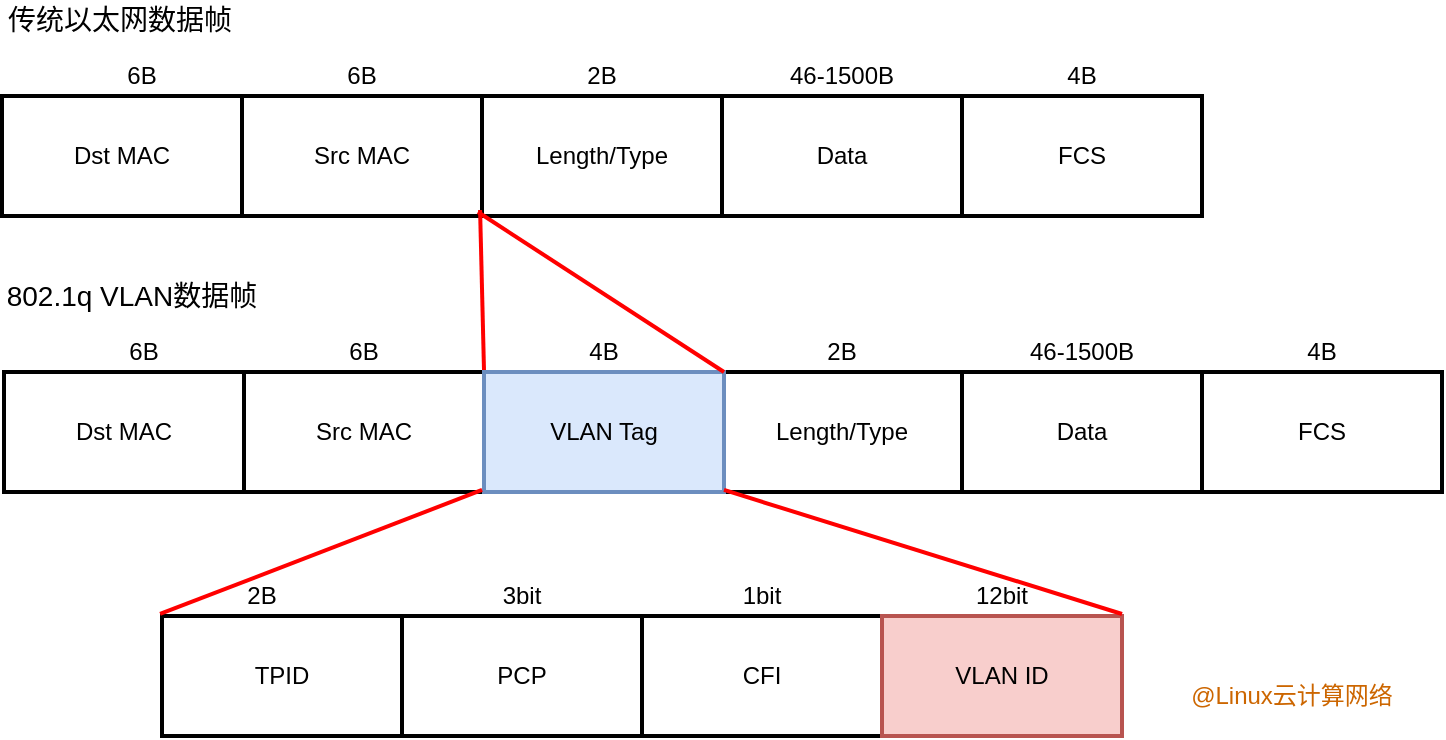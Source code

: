 <mxfile version="10.8.0" type="github"><diagram id="809rbKBPCHsZSI8lQRI5" name="Page-1"><mxGraphModel dx="918" dy="479" grid="1" gridSize="10" guides="1" tooltips="1" connect="1" arrows="1" fold="1" page="1" pageScale="1" pageWidth="827" pageHeight="1169" math="0" shadow="0"><root><mxCell id="0"/><mxCell id="1" parent="0"/><mxCell id="SysBWsOBchRx1AnDwNR1-1" value="Dst MAC" style="rounded=0;whiteSpace=wrap;html=1;strokeWidth=2;" parent="1" vertex="1"><mxGeometry x="40" y="80" width="120" height="60" as="geometry"/></mxCell><mxCell id="SysBWsOBchRx1AnDwNR1-2" value="Src MAC" style="rounded=0;whiteSpace=wrap;html=1;strokeWidth=2;" parent="1" vertex="1"><mxGeometry x="160" y="80" width="120" height="60" as="geometry"/></mxCell><mxCell id="SysBWsOBchRx1AnDwNR1-3" value="Length/Type" style="rounded=0;whiteSpace=wrap;html=1;strokeWidth=2;" parent="1" vertex="1"><mxGeometry x="280" y="80" width="120" height="60" as="geometry"/></mxCell><mxCell id="SysBWsOBchRx1AnDwNR1-4" value="Data" style="rounded=0;whiteSpace=wrap;html=1;strokeWidth=2;" parent="1" vertex="1"><mxGeometry x="400" y="80" width="120" height="60" as="geometry"/></mxCell><mxCell id="SysBWsOBchRx1AnDwNR1-5" value="FCS" style="rounded=0;whiteSpace=wrap;html=1;strokeWidth=2;" parent="1" vertex="1"><mxGeometry x="520" y="80" width="120" height="60" as="geometry"/></mxCell><mxCell id="SysBWsOBchRx1AnDwNR1-6" value="6B" style="text;html=1;strokeColor=none;fillColor=none;align=center;verticalAlign=middle;whiteSpace=wrap;rounded=0;" parent="1" vertex="1"><mxGeometry x="90" y="60" width="40" height="20" as="geometry"/></mxCell><mxCell id="SysBWsOBchRx1AnDwNR1-7" value="6B" style="text;html=1;strokeColor=none;fillColor=none;align=center;verticalAlign=middle;whiteSpace=wrap;rounded=0;" parent="1" vertex="1"><mxGeometry x="200" y="60" width="40" height="20" as="geometry"/></mxCell><mxCell id="SysBWsOBchRx1AnDwNR1-8" value="2B" style="text;html=1;strokeColor=none;fillColor=none;align=center;verticalAlign=middle;whiteSpace=wrap;rounded=0;" parent="1" vertex="1"><mxGeometry x="320" y="60" width="40" height="20" as="geometry"/></mxCell><mxCell id="SysBWsOBchRx1AnDwNR1-9" value="46-1500B" style="text;html=1;strokeColor=none;fillColor=none;align=center;verticalAlign=middle;whiteSpace=wrap;rounded=0;" parent="1" vertex="1"><mxGeometry x="430" y="60" width="60" height="20" as="geometry"/></mxCell><mxCell id="SysBWsOBchRx1AnDwNR1-10" value="4B" style="text;html=1;strokeColor=none;fillColor=none;align=center;verticalAlign=middle;whiteSpace=wrap;rounded=0;" parent="1" vertex="1"><mxGeometry x="560" y="60" width="40" height="20" as="geometry"/></mxCell><mxCell id="SysBWsOBchRx1AnDwNR1-11" value="&lt;font style=&quot;font-size: 14px&quot;&gt;传统以太网数据帧&lt;/font&gt;" style="text;html=1;strokeColor=none;fillColor=none;align=center;verticalAlign=middle;whiteSpace=wrap;rounded=0;" parent="1" vertex="1"><mxGeometry x="39" y="32" width="120" height="20" as="geometry"/></mxCell><mxCell id="SysBWsOBchRx1AnDwNR1-12" value="Dst MAC" style="rounded=0;whiteSpace=wrap;html=1;strokeWidth=2;" parent="1" vertex="1"><mxGeometry x="41" y="218" width="120" height="60" as="geometry"/></mxCell><mxCell id="SysBWsOBchRx1AnDwNR1-13" value="Src MAC" style="rounded=0;whiteSpace=wrap;html=1;strokeWidth=2;" parent="1" vertex="1"><mxGeometry x="161" y="218" width="120" height="60" as="geometry"/></mxCell><mxCell id="SysBWsOBchRx1AnDwNR1-14" value="Length/Type" style="rounded=0;whiteSpace=wrap;html=1;strokeWidth=2;" parent="1" vertex="1"><mxGeometry x="400" y="218" width="120" height="60" as="geometry"/></mxCell><mxCell id="SysBWsOBchRx1AnDwNR1-15" value="Data" style="rounded=0;whiteSpace=wrap;html=1;strokeWidth=2;" parent="1" vertex="1"><mxGeometry x="520" y="218" width="120" height="60" as="geometry"/></mxCell><mxCell id="SysBWsOBchRx1AnDwNR1-16" value="FCS" style="rounded=0;whiteSpace=wrap;html=1;strokeWidth=2;" parent="1" vertex="1"><mxGeometry x="640" y="218" width="120" height="60" as="geometry"/></mxCell><mxCell id="SysBWsOBchRx1AnDwNR1-17" value="6B" style="text;html=1;strokeColor=none;fillColor=none;align=center;verticalAlign=middle;whiteSpace=wrap;rounded=0;strokeWidth=2;" parent="1" vertex="1"><mxGeometry x="91" y="198" width="40" height="20" as="geometry"/></mxCell><mxCell id="SysBWsOBchRx1AnDwNR1-18" value="6B" style="text;html=1;strokeColor=none;fillColor=none;align=center;verticalAlign=middle;whiteSpace=wrap;rounded=0;strokeWidth=2;" parent="1" vertex="1"><mxGeometry x="201" y="198" width="40" height="20" as="geometry"/></mxCell><mxCell id="SysBWsOBchRx1AnDwNR1-19" value="2B" style="text;html=1;strokeColor=none;fillColor=none;align=center;verticalAlign=middle;whiteSpace=wrap;rounded=0;strokeWidth=2;" parent="1" vertex="1"><mxGeometry x="440" y="198" width="40" height="20" as="geometry"/></mxCell><mxCell id="SysBWsOBchRx1AnDwNR1-20" value="46-1500B" style="text;html=1;strokeColor=none;fillColor=none;align=center;verticalAlign=middle;whiteSpace=wrap;rounded=0;strokeWidth=2;" parent="1" vertex="1"><mxGeometry x="550" y="198" width="60" height="20" as="geometry"/></mxCell><mxCell id="SysBWsOBchRx1AnDwNR1-21" value="4B" style="text;html=1;strokeColor=none;fillColor=none;align=center;verticalAlign=middle;whiteSpace=wrap;rounded=0;strokeWidth=2;" parent="1" vertex="1"><mxGeometry x="680" y="198" width="40" height="20" as="geometry"/></mxCell><mxCell id="SysBWsOBchRx1AnDwNR1-22" value="&lt;font style=&quot;font-size: 14px&quot;&gt;802.1q VLAN数据帧&lt;/font&gt;" style="text;html=1;strokeColor=none;fillColor=none;align=center;verticalAlign=middle;whiteSpace=wrap;rounded=0;strokeWidth=2;" parent="1" vertex="1"><mxGeometry x="40" y="170" width="130" height="20" as="geometry"/></mxCell><mxCell id="SysBWsOBchRx1AnDwNR1-23" value="VLAN Tag" style="rounded=0;whiteSpace=wrap;html=1;strokeWidth=2;fillColor=#dae8fc;strokeColor=#6c8ebf;" parent="1" vertex="1"><mxGeometry x="281" y="218" width="120" height="60" as="geometry"/></mxCell><mxCell id="SysBWsOBchRx1AnDwNR1-24" value="4B" style="text;html=1;strokeColor=none;fillColor=none;align=center;verticalAlign=middle;whiteSpace=wrap;rounded=0;strokeWidth=2;" parent="1" vertex="1"><mxGeometry x="321" y="198" width="40" height="20" as="geometry"/></mxCell><mxCell id="SysBWsOBchRx1AnDwNR1-25" value="" style="endArrow=none;html=1;entryX=-0.008;entryY=0.95;entryDx=0;entryDy=0;entryPerimeter=0;exitX=1;exitY=-0.017;exitDx=0;exitDy=0;exitPerimeter=0;strokeColor=#FF0000;strokeWidth=2;" parent="1" source="SysBWsOBchRx1AnDwNR1-13" target="SysBWsOBchRx1AnDwNR1-3" edge="1"><mxGeometry width="50" height="50" relative="1" as="geometry"><mxPoint x="279" y="210" as="sourcePoint"/><mxPoint x="280" y="160" as="targetPoint"/></mxGeometry></mxCell><mxCell id="SysBWsOBchRx1AnDwNR1-26" value="" style="endArrow=none;html=1;entryX=-0.017;entryY=0.967;entryDx=0;entryDy=0;entryPerimeter=0;exitX=1;exitY=0;exitDx=0;exitDy=0;exitPerimeter=0;strokeColor=#FF0000;strokeWidth=2;" parent="1" source="SysBWsOBchRx1AnDwNR1-23" target="SysBWsOBchRx1AnDwNR1-3" edge="1"><mxGeometry width="50" height="50" relative="1" as="geometry"><mxPoint x="280" y="200" as="sourcePoint"/><mxPoint x="330" y="150" as="targetPoint"/></mxGeometry></mxCell><mxCell id="SysBWsOBchRx1AnDwNR1-27" value="TPID" style="rounded=0;whiteSpace=wrap;html=1;strokeWidth=2;" parent="1" vertex="1"><mxGeometry x="120" y="340" width="120" height="60" as="geometry"/></mxCell><mxCell id="SysBWsOBchRx1AnDwNR1-28" value="PCP" style="rounded=0;whiteSpace=wrap;html=1;strokeWidth=2;" parent="1" vertex="1"><mxGeometry x="240" y="340" width="120" height="60" as="geometry"/></mxCell><mxCell id="SysBWsOBchRx1AnDwNR1-29" value="CFI" style="rounded=0;whiteSpace=wrap;html=1;strokeWidth=2;" parent="1" vertex="1"><mxGeometry x="360" y="340" width="120" height="60" as="geometry"/></mxCell><mxCell id="SysBWsOBchRx1AnDwNR1-30" value="VLAN ID" style="rounded=0;whiteSpace=wrap;html=1;strokeWidth=2;fillColor=#f8cecc;strokeColor=#b85450;" parent="1" vertex="1"><mxGeometry x="480" y="340" width="120" height="60" as="geometry"/></mxCell><mxCell id="SysBWsOBchRx1AnDwNR1-31" value="2B" style="text;html=1;strokeColor=none;fillColor=none;align=center;verticalAlign=middle;whiteSpace=wrap;rounded=0;strokeWidth=2;" parent="1" vertex="1"><mxGeometry x="150" y="320" width="40" height="20" as="geometry"/></mxCell><mxCell id="SysBWsOBchRx1AnDwNR1-32" value="3bit" style="text;html=1;strokeColor=none;fillColor=none;align=center;verticalAlign=middle;whiteSpace=wrap;rounded=0;strokeWidth=2;" parent="1" vertex="1"><mxGeometry x="280" y="320" width="40" height="20" as="geometry"/></mxCell><mxCell id="SysBWsOBchRx1AnDwNR1-33" value="1bit" style="text;html=1;strokeColor=none;fillColor=none;align=center;verticalAlign=middle;whiteSpace=wrap;rounded=0;strokeWidth=2;" parent="1" vertex="1"><mxGeometry x="400" y="320" width="40" height="20" as="geometry"/></mxCell><mxCell id="SysBWsOBchRx1AnDwNR1-34" value="12bit" style="text;html=1;strokeColor=none;fillColor=none;align=center;verticalAlign=middle;whiteSpace=wrap;rounded=0;strokeWidth=2;" parent="1" vertex="1"><mxGeometry x="520" y="320" width="40" height="20" as="geometry"/></mxCell><mxCell id="SysBWsOBchRx1AnDwNR1-35" value="" style="endArrow=none;html=1;strokeColor=#FF0000;strokeWidth=2;entryX=-0.008;entryY=0.983;entryDx=0;entryDy=0;entryPerimeter=0;exitX=-0.008;exitY=-0.017;exitDx=0;exitDy=0;exitPerimeter=0;" parent="1" source="SysBWsOBchRx1AnDwNR1-27" target="SysBWsOBchRx1AnDwNR1-23" edge="1"><mxGeometry width="50" height="50" relative="1" as="geometry"><mxPoint x="256" y="334" as="sourcePoint"/><mxPoint x="306" y="284" as="targetPoint"/></mxGeometry></mxCell><mxCell id="SysBWsOBchRx1AnDwNR1-36" value="" style="endArrow=none;html=1;strokeColor=#FF0000;strokeWidth=2;entryX=1;entryY=0.983;entryDx=0;entryDy=0;entryPerimeter=0;" parent="1" target="SysBWsOBchRx1AnDwNR1-23" edge="1"><mxGeometry width="50" height="50" relative="1" as="geometry"><mxPoint x="600" y="339" as="sourcePoint"/><mxPoint x="410" y="276" as="targetPoint"/></mxGeometry></mxCell><mxCell id="7lAVMAGORO9-k-MNFp58-1" value="&lt;font color=&quot;#cc6600&quot;&gt;@Linux云计算网络&lt;/font&gt;" style="text;html=1;strokeColor=none;fillColor=none;align=center;verticalAlign=middle;whiteSpace=wrap;rounded=0;" vertex="1" parent="1"><mxGeometry x="630" y="370" width="110" height="20" as="geometry"/></mxCell></root></mxGraphModel></diagram></mxfile>